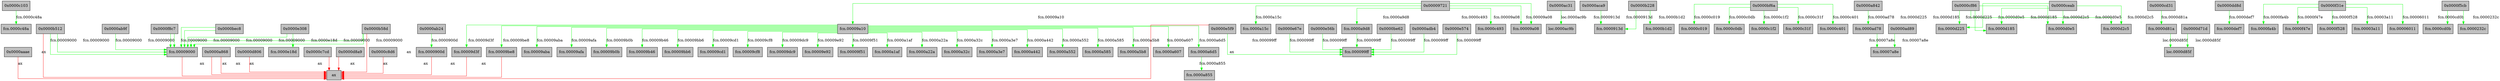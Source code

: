 digraph code {
	graph [bgcolor=white fontname="Courier" splines="ortho"];
	node [fillcolor=gray style=filled shape=box];
	edge [arrowhead="normal"];
	"0x0000c103" -> "0x0000c48a" [label="fcn.0000c48a" color="green" URL="fcn.0000c48a/0x0000c48a"];
	"0x0000c48a" [label="fcn.0000c48a" URL="fcn.0000c48a/0x0000c48a"];
	"0x0000c8d6" -> "0x00000000" [label="ax" color="red" URL="ax/0x00000000"];
	"0x00000000" [label="ax" URL="ax/0x00000000"];
	"0x0000ab24" -> "0x0000900d" [label="fcn.0000900d" color="green" URL="fcn.0000900d/0x0000900d"];
	"0x0000900d" [label="fcn.0000900d" URL="fcn.0000900d/0x0000900d"];
	"0x00009000" -> "0x00000000" [label="ax" color="red" URL="ax/0x00000000"];
	"0x00000000" [label="ax" URL="ax/0x00000000"];
	"0x0000aaae" -> "0x00000000" [label="ax" color="red" URL="ax/0x00000000"];
	"0x00000000" [label="ax" URL="ax/0x00000000"];
	"0x0000ab9f" -> "0x00009000" [label="fcn.00009000" color="green" URL="fcn.00009000/0x00009000"];
	"0x00009000" [label="fcn.00009000" URL="fcn.00009000/0x00009000"];
	"0x0000ac31" -> "0x0000ac9b" [label="loc.0000ac9b" color="green" URL="loc.0000ac9b/0x0000ac9b"];
	"0x0000ac9b" [label="loc.0000ac9b" URL="loc.0000ac9b/0x0000ac9b"];
	"0x0000aca9" -> "0x0000913d" [label="fcn.0000913d" color="green" URL="fcn.0000913d/0x0000913d"];
	"0x0000913d" [label="fcn.0000913d" URL="fcn.0000913d/0x0000913d"];
	"0x00009721" -> "0x0000a15c" [label="fcn.0000a15c" color="green" URL="fcn.0000a15c/0x0000a15c"];
	"0x0000a15c" [label="fcn.0000a15c" URL="fcn.0000a15c/0x0000a15c"];
	"0x00009721" -> "0x00009a10" [label="fcn.00009a10" color="green" URL="fcn.00009a10/0x00009a10"];
	"0x00009a10" [label="fcn.00009a10" URL="fcn.00009a10/0x00009a10"];
	"0x00009721" -> "0x0000a9d8" [label="fcn.0000a9d8" color="green" URL="fcn.0000a9d8/0x0000a9d8"];
	"0x0000a9d8" [label="fcn.0000a9d8" URL="fcn.0000a9d8/0x0000a9d8"];
	"0x00009721" -> "0x0000c493" [label="fcn.0000c493" color="green" URL="fcn.0000c493/0x0000c493"];
	"0x0000c493" [label="fcn.0000c493" URL="fcn.0000c493/0x0000c493"];
	"0x00009721" -> "0x00009a08" [label="fcn.00009a08" color="green" URL="fcn.00009a08/0x00009a08"];
	"0x00009a08" [label="fcn.00009a08" URL="fcn.00009a08/0x00009a08"];
	"0x00009721" -> "0x00009a08" [label="fcn.00009a08" color="green" URL="fcn.00009a08/0x00009a08"];
	"0x00009a08" [label="fcn.00009a08" URL="fcn.00009a08/0x00009a08"];
	"0x0000b58d" -> "0x00009000" [label="fcn.00009000" color="green" URL="fcn.00009000/0x00009000"];
	"0x00009000" [label="fcn.00009000" URL="fcn.00009000/0x00009000"];
	"0x0000b58d" -> "0x00000000" [label="ax" color="red" URL="ax/0x00000000"];
	"0x00000000" [label="ax" URL="ax/0x00000000"];
	"0x0000b58d" -> "0x00009000" [label="fcn.00009000" color="green" URL="fcn.00009000/0x00009000"];
	"0x00009000" [label="fcn.00009000" URL="fcn.00009000/0x00009000"];
	"0x0000bf6a" -> "0x0000c019" [label="fcn.0000c019" color="green" URL="fcn.0000c019/0x0000c019"];
	"0x0000c019" [label="fcn.0000c019" URL="fcn.0000c019/0x0000c019"];
	"0x0000bf6a" -> "0x0000c0db" [label="fcn.0000c0db" color="green" URL="fcn.0000c0db/0x0000c0db"];
	"0x0000c0db" [label="fcn.0000c0db" URL="fcn.0000c0db/0x0000c0db"];
	"0x0000bf6a" -> "0x0000c1f2" [label="fcn.0000c1f2" color="green" URL="fcn.0000c1f2/0x0000c1f2"];
	"0x0000c1f2" [label="fcn.0000c1f2" URL="fcn.0000c1f2/0x0000c1f2"];
	"0x0000bf6a" -> "0x0000c31f" [label="fcn.0000c31f" color="green" URL="fcn.0000c31f/0x0000c31f"];
	"0x0000c31f" [label="fcn.0000c31f" URL="fcn.0000c31f/0x0000c31f"];
	"0x0000bf6a" -> "0x0000c401" [label="fcn.0000c401" color="green" URL="fcn.0000c401/0x0000c401"];
	"0x0000c401" [label="fcn.0000c401" URL="fcn.0000c401/0x0000c401"];
	"0x00009a10" -> "0x00009aba" [label="fcn.00009aba" color="green" URL="fcn.00009aba/0x00009aba"];
	"0x00009aba" [label="fcn.00009aba" URL="fcn.00009aba/0x00009aba"];
	"0x00009a10" -> "0x00009afa" [label="fcn.00009afa" color="green" URL="fcn.00009afa/0x00009afa"];
	"0x00009afa" [label="fcn.00009afa" URL="fcn.00009afa/0x00009afa"];
	"0x00009a10" -> "0x00009b0b" [label="fcn.00009b0b" color="green" URL="fcn.00009b0b/0x00009b0b"];
	"0x00009b0b" [label="fcn.00009b0b" URL="fcn.00009b0b/0x00009b0b"];
	"0x00009a10" -> "0x00009b46" [label="fcn.00009b46" color="green" URL="fcn.00009b46/0x00009b46"];
	"0x00009b46" [label="fcn.00009b46" URL="fcn.00009b46/0x00009b46"];
	"0x00009a10" -> "0x00009bb6" [label="fcn.00009bb6" color="green" URL="fcn.00009bb6/0x00009bb6"];
	"0x00009bb6" [label="fcn.00009bb6" URL="fcn.00009bb6/0x00009bb6"];
	"0x00009a10" -> "0x00009be8" [label="fcn.00009be8" color="green" URL="fcn.00009be8/0x00009be8"];
	"0x00009be8" [label="fcn.00009be8" URL="fcn.00009be8/0x00009be8"];
	"0x00009a10" -> "0x00009cd1" [label="fcn.00009cd1" color="green" URL="fcn.00009cd1/0x00009cd1"];
	"0x00009cd1" [label="fcn.00009cd1" URL="fcn.00009cd1/0x00009cd1"];
	"0x00009a10" -> "0x00009cf8" [label="fcn.00009cf8" color="green" URL="fcn.00009cf8/0x00009cf8"];
	"0x00009cf8" [label="fcn.00009cf8" URL="fcn.00009cf8/0x00009cf8"];
	"0x00009a10" -> "0x00009d3f" [label="fcn.00009d3f" color="green" URL="fcn.00009d3f/0x00009d3f"];
	"0x00009d3f" [label="fcn.00009d3f" URL="fcn.00009d3f/0x00009d3f"];
	"0x00009a10" -> "0x00009dc9" [label="fcn.00009dc9" color="green" URL="fcn.00009dc9/0x00009dc9"];
	"0x00009dc9" [label="fcn.00009dc9" URL="fcn.00009dc9/0x00009dc9"];
	"0x00009a10" -> "0x00009e92" [label="fcn.00009e92" color="green" URL="fcn.00009e92/0x00009e92"];
	"0x00009e92" [label="fcn.00009e92" URL="fcn.00009e92/0x00009e92"];
	"0x00009a10" -> "0x00009f51" [label="fcn.00009f51" color="green" URL="fcn.00009f51/0x00009f51"];
	"0x00009f51" [label="fcn.00009f51" URL="fcn.00009f51/0x00009f51"];
	"0x00009a10" -> "0x0000a1af" [label="fcn.0000a1af" color="green" URL="fcn.0000a1af/0x0000a1af"];
	"0x0000a1af" [label="fcn.0000a1af" URL="fcn.0000a1af/0x0000a1af"];
	"0x00009a10" -> "0x0000a22a" [label="fcn.0000a22a" color="green" URL="fcn.0000a22a/0x0000a22a"];
	"0x0000a22a" [label="fcn.0000a22a" URL="fcn.0000a22a/0x0000a22a"];
	"0x00009a10" -> "0x0000a32c" [label="fcn.0000a32c" color="green" URL="fcn.0000a32c/0x0000a32c"];
	"0x0000a32c" [label="fcn.0000a32c" URL="fcn.0000a32c/0x0000a32c"];
	"0x00009a10" -> "0x0000a3e7" [label="fcn.0000a3e7" color="green" URL="fcn.0000a3e7/0x0000a3e7"];
	"0x0000a3e7" [label="fcn.0000a3e7" URL="fcn.0000a3e7/0x0000a3e7"];
	"0x00009a10" -> "0x0000a442" [label="fcn.0000a442" color="green" URL="fcn.0000a442/0x0000a442"];
	"0x0000a442" [label="fcn.0000a442" URL="fcn.0000a442/0x0000a442"];
	"0x00009a10" -> "0x0000a552" [label="fcn.0000a552" color="green" URL="fcn.0000a552/0x0000a552"];
	"0x0000a552" [label="fcn.0000a552" URL="fcn.0000a552/0x0000a552"];
	"0x00009a10" -> "0x0000a585" [label="fcn.0000a585" color="green" URL="fcn.0000a585/0x0000a585"];
	"0x0000a585" [label="fcn.0000a585" URL="fcn.0000a585/0x0000a585"];
	"0x00009a10" -> "0x0000a5b8" [label="fcn.0000a5b8" color="green" URL="fcn.0000a5b8/0x0000a5b8"];
	"0x0000a5b8" [label="fcn.0000a5b8" URL="fcn.0000a5b8/0x0000a5b8"];
	"0x00009a10" -> "0x0000a607" [label="fcn.0000a607" color="green" URL="fcn.0000a607/0x0000a607"];
	"0x0000a607" [label="fcn.0000a607" URL="fcn.0000a607/0x0000a607"];
	"0x00009a10" -> "0x0000a6d5" [label="fcn.0000a6d5" color="green" URL="fcn.0000a6d5/0x0000a6d5"];
	"0x0000a6d5" [label="fcn.0000a6d5" URL="fcn.0000a6d5/0x0000a6d5"];
	"0x0000a9d8" -> "0x000099ff" [label="fcn.000099ff" color="green" URL="fcn.000099ff/0x000099ff"];
	"0x000099ff" [label="fcn.000099ff" URL="fcn.000099ff/0x000099ff"];
	"0x0000be62" -> "0x000099ff" [label="fcn.000099ff" color="green" URL="fcn.000099ff/0x000099ff"];
	"0x000099ff" [label="fcn.000099ff" URL="fcn.000099ff/0x000099ff"];
	"0x0000adb4" -> "0x000099ff" [label="fcn.000099ff" color="green" URL="fcn.000099ff/0x000099ff"];
	"0x000099ff" [label="fcn.000099ff" URL="fcn.000099ff/0x000099ff"];
	"0x00009be8" -> "0x00000000" [label="ax" color="red" URL="ax/0x00000000"];
	"0x00000000" [label="ax" URL="ax/0x00000000"];
	"0x00009d3f" -> "0x00000000" [label="ax" color="red" URL="ax/0x00000000"];
	"0x00000000" [label="ax" URL="ax/0x00000000"];
	"0x0000a6d5" -> "0x0000a855" [label="fcn.0000a855" color="green" URL="fcn.0000a855/0x0000a855"];
	"0x0000a855" [label="fcn.0000a855" URL="fcn.0000a855/0x0000a855"];
	"0x0000a842" -> "0x0000ad78" [label="fcn.0000ad78" color="green" URL="fcn.0000ad78/0x0000ad78"];
	"0x0000ad78" [label="fcn.0000ad78" URL="fcn.0000ad78/0x0000ad78"];
	"0x0000ad78" -> "0x00007a8e" [label="fcn.00007a8e" color="green" URL="fcn.00007a8e/0x00007a8e"];
	"0x00007a8e" [label="fcn.00007a8e" URL="fcn.00007a8e/0x00007a8e"];
	"0x0000a868" -> "0x00000000" [label="ax" color="red" URL="ax/0x00000000"];
	"0x00000000" [label="ax" URL="ax/0x00000000"];
	"0x0000a868" -> "0x00000000" [label="ax" color="red" URL="ax/0x00000000"];
	"0x00000000" [label="ax" URL="ax/0x00000000"];
	"0x0000900d" -> "0x00000000" [label="ax" color="red" URL="ax/0x00000000"];
	"0x00000000" [label="ax" URL="ax/0x00000000"];
	"0x0000b228" -> "0x0000b1d2" [label="fcn.0000b1d2" color="green" URL="fcn.0000b1d2/0x0000b1d2"];
	"0x0000b1d2" [label="fcn.0000b1d2" URL="fcn.0000b1d2/0x0000b1d2"];
	"0x0000b228" -> "0x0000913d" [label="fcn.0000913d" color="green" URL="fcn.0000913d/0x0000913d"];
	"0x0000913d" [label="fcn.0000913d" URL="fcn.0000913d/0x0000913d"];
	"0x0000bec8" -> "0x00009000" [label="fcn.00009000" color="green" URL="fcn.00009000/0x00009000"];
	"0x00009000" [label="fcn.00009000" URL="fcn.00009000/0x00009000"];
	"0x0000bec8" -> "0x00009000" [label="fcn.00009000" color="green" URL="fcn.00009000/0x00009000"];
	"0x00009000" [label="fcn.00009000" URL="fcn.00009000/0x00009000"];
	"0x0000ad89" -> "0x00007a8e" [label="fcn.00007a8e" color="green" URL="fcn.00007a8e/0x00007a8e"];
	"0x00007a8e" [label="fcn.00007a8e" URL="fcn.00007a8e/0x00007a8e"];
	"0x0000d806" -> "0x00000000" [label="ax" color="red" URL="ax/0x00000000"];
	"0x00000000" [label="ax" URL="ax/0x00000000"];
	"0x0000c7cd" -> "0x00000000" [label="ax" color="red" URL="ax/0x00000000"];
	"0x00000000" [label="ax" URL="ax/0x00000000"];
	"0x0000cf86" -> "0x0000d0e5" [label="fcn.0000d0e5" color="green" URL="fcn.0000d0e5/0x0000d0e5"];
	"0x0000d0e5" [label="fcn.0000d0e5" URL="fcn.0000d0e5/0x0000d0e5"];
	"0x0000cf86" -> "0x0000d185" [label="fcn.0000d185" color="green" URL="fcn.0000d185/0x0000d185"];
	"0x0000d185" [label="fcn.0000d185" URL="fcn.0000d185/0x0000d185"];
	"0x0000cf86" -> "0x0000d225" [label="fcn.0000d225" color="green" URL="fcn.0000d225/0x0000d225"];
	"0x0000d225" [label="fcn.0000d225" URL="fcn.0000d225/0x0000d225"];
	"0x0000cf86" -> "0x0000d2c5" [label="fcn.0000d2c5" color="green" URL="fcn.0000d2c5/0x0000d2c5"];
	"0x0000d2c5" [label="fcn.0000d2c5" URL="fcn.0000d2c5/0x0000d2c5"];
	"0x0000cd31" -> "0x0000d81a" [label="fcn.0000d81a" color="green" URL="fcn.0000d81a/0x0000d81a"];
	"0x0000d81a" [label="fcn.0000d81a" URL="fcn.0000d81a/0x0000d81a"];
	"0x0000ceab" -> "0x0000d0e5" [label="fcn.0000d0e5" color="green" URL="fcn.0000d0e5/0x0000d0e5"];
	"0x0000d0e5" [label="fcn.0000d0e5" URL="fcn.0000d0e5/0x0000d0e5"];
	"0x0000ceab" -> "0x0000d185" [label="fcn.0000d185" color="green" URL="fcn.0000d185/0x0000d185"];
	"0x0000d185" [label="fcn.0000d185" URL="fcn.0000d185/0x0000d185"];
	"0x0000ceab" -> "0x0000d225" [label="fcn.0000d225" color="green" URL="fcn.0000d225/0x0000d225"];
	"0x0000d225" [label="fcn.0000d225" URL="fcn.0000d225/0x0000d225"];
	"0x0000ceab" -> "0x0000d2c5" [label="fcn.0000d2c5" color="green" URL="fcn.0000d2c5/0x0000d2c5"];
	"0x0000d2c5" [label="fcn.0000d2c5" URL="fcn.0000d2c5/0x0000d2c5"];
	"0x0000d81a" -> "0x0000d85f" [label="loc.0000d85f" color="green" URL="loc.0000d85f/0x0000d85f"];
	"0x0000d85f" [label="loc.0000d85f" URL="loc.0000d85f/0x0000d85f"];
	"0x0000d71d" -> "0x0000d85f" [label="loc.0000d85f" color="green" URL="loc.0000d85f/0x0000d85f"];
	"0x0000d85f" [label="loc.0000d85f" URL="loc.0000d85f/0x0000d85f"];
	"0x0000d8a9" -> "0x00000000" [label="ax" color="red" URL="ax/0x00000000"];
	"0x00000000" [label="ax" URL="ax/0x00000000"];
	"0x0000dd8d" -> "0x0000def7" [label="fcn.0000def7" color="green" URL="fcn.0000def7/0x0000def7"];
	"0x0000def7" [label="fcn.0000def7" URL="fcn.0000def7/0x0000def7"];
	"0x0000e308" -> "0x0000e18d" [label="fcn.0000e18d" color="green" URL="fcn.0000e18d/0x0000e18d"];
	"0x0000e18d" [label="fcn.0000e18d" URL="fcn.0000e18d/0x0000e18d"];
	"0x0000e308" -> "0x00009000" [label="fcn.00009000" color="green" URL="fcn.00009000/0x00009000"];
	"0x00009000" [label="fcn.00009000" URL="fcn.00009000/0x00009000"];
	"0x0000e574" -> "0x000099ff" [label="fcn.000099ff" color="green" URL="fcn.000099ff/0x000099ff"];
	"0x000099ff" [label="fcn.000099ff" URL="fcn.000099ff/0x000099ff"];
	"0x0000e67e" -> "0x000099ff" [label="fcn.000099ff" color="green" URL="fcn.000099ff/0x000099ff"];
	"0x000099ff" [label="fcn.000099ff" URL="fcn.000099ff/0x000099ff"];
	"0x0000f31e" -> "0x0000fa4b" [label="fcn.0000fa4b" color="green" URL="fcn.0000fa4b/0x0000fa4b"];
	"0x0000fa4b" [label="fcn.0000fa4b" URL="fcn.0000fa4b/0x0000fa4b"];
	"0x0000f31e" -> "0x0000f47e" [label="fcn.0000f47e" color="green" URL="fcn.0000f47e/0x0000f47e"];
	"0x0000f47e" [label="fcn.0000f47e" URL="fcn.0000f47e/0x0000f47e"];
	"0x0000f31e" -> "0x0000f528" [label="fcn.0000f528" color="green" URL="fcn.0000f528/0x0000f528"];
	"0x0000f528" [label="fcn.0000f528" URL="fcn.0000f528/0x0000f528"];
	"0x0000f31e" -> "0x00003a11" [label="fcn.00003a11" color="green" URL="fcn.00003a11/0x00003a11"];
	"0x00003a11" [label="fcn.00003a11" URL="fcn.00003a11/0x00003a11"];
	"0x0000f31e" -> "0x00006011" [label="fcn.00006011" color="green" URL="fcn.00006011/0x00006011"];
	"0x00006011" [label="fcn.00006011" URL="fcn.00006011/0x00006011"];
	"0x0000f5cb" -> "0x0000cd0b" [label="fcn.0000cd0b" color="green" URL="fcn.0000cd0b/0x0000cd0b"];
	"0x0000cd0b" [label="fcn.0000cd0b" URL="fcn.0000cd0b/0x0000cd0b"];
	"0x0000f5cb" -> "0x0000232c" [label="fcn.0000232c" color="green" URL="fcn.0000232c/0x0000232c"];
	"0x0000232c" [label="fcn.0000232c" URL="fcn.0000232c/0x0000232c"];
	"0x0000f8c7" -> "0x00009000" [label="fcn.00009000" color="green" URL="fcn.00009000/0x00009000"];
	"0x00009000" [label="fcn.00009000" URL="fcn.00009000/0x00009000"];
	"0x0000f8c7" -> "0x00009000" [label="fcn.00009000" color="green" URL="fcn.00009000/0x00009000"];
	"0x00009000" [label="fcn.00009000" URL="fcn.00009000/0x00009000"];
	"0x0000e56b" -> "0x000099ff" [label="fcn.000099ff" color="green" URL="fcn.000099ff/0x000099ff"];
	"0x000099ff" [label="fcn.000099ff" URL="fcn.000099ff/0x000099ff"];
	"0x0000e5f9" -> "0x00000000" [label="ax" color="red" URL="ax/0x00000000"];
	"0x00000000" [label="ax" URL="ax/0x00000000"];
	"0x0000e5f9" -> "0x000099ff" [label="fcn.000099ff" color="green" URL="fcn.000099ff/0x000099ff"];
	"0x000099ff" [label="fcn.000099ff" URL="fcn.000099ff/0x000099ff"];
	"0x0000b512" -> "0x00009000" [label="fcn.00009000" color="green" URL="fcn.00009000/0x00009000"];
	"0x00009000" [label="fcn.00009000" URL="fcn.00009000/0x00009000"];
	"0x0000b512" -> "0x00000000" [label="ax" color="red" URL="ax/0x00000000"];
	"0x00000000" [label="ax" URL="ax/0x00000000"];
	"0x0000b512" -> "0x00009000" [label="fcn.00009000" color="green" URL="fcn.00009000/0x00009000"];
	"0x00009000" [label="fcn.00009000" URL="fcn.00009000/0x00009000"];
}
